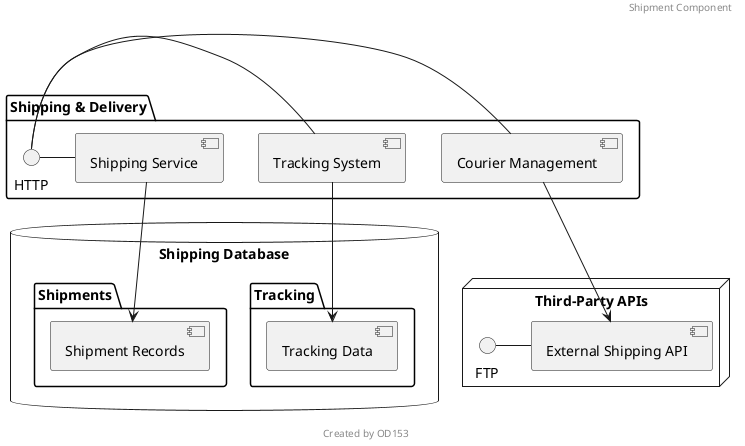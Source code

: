 @startuml
header Shipment Component
footer Created by OD153
package "Shipping & Delivery" {
  HTTP - [Shipping Service]
  HTTP - [Courier Management]
  HTTP - [Tracking System]
}

node "Third-Party APIs" {
  FTP - [External Shipping API]
}

database "Shipping Database" {
  folder "Shipments" {
    [Shipment Records]
  }
  folder "Tracking" {
    [Tracking Data]
  }
}

[Shipping Service] --> [Shipment Records]
[Courier Management] --> [External Shipping API]
[Tracking System] --> [Tracking Data]
@enduml
